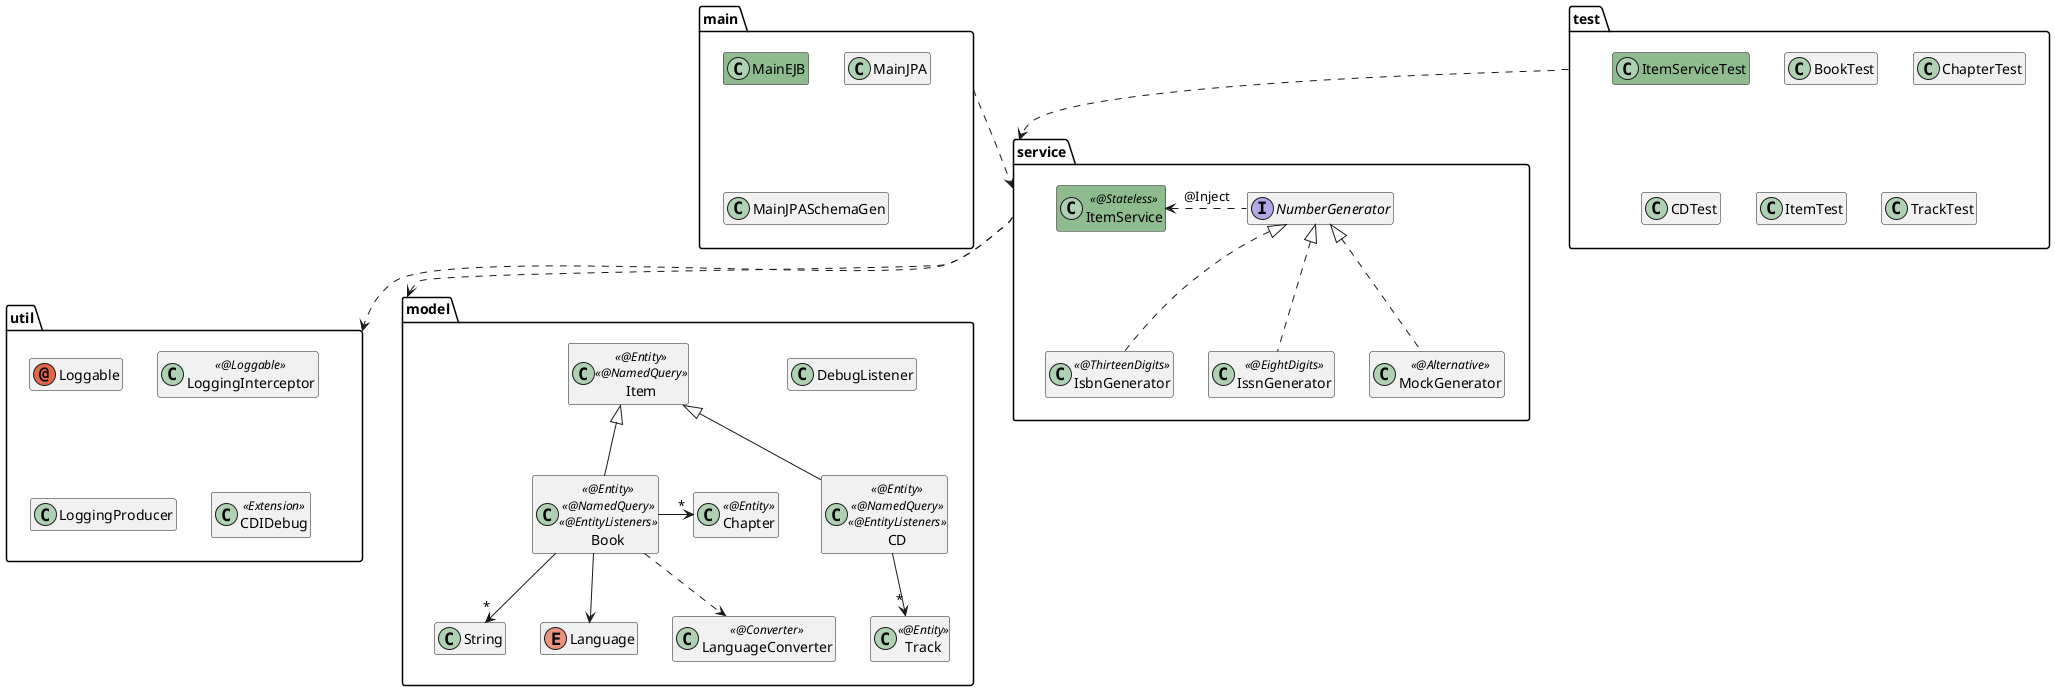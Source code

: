 @startuml

hide members

package "main" {
    class MainEJB #8FBC8F
    class MainJPA
    class MainJPASchemaGen
}
package "test" {
    class ItemServiceTest #8FBC8F
    class BookTest
    class ChapterTest
    class CDTest
    class ItemTest
    class TrackTest
}

package "service" {
    interface NumberGenerator
    class IsbnGenerator << @ThirteenDigits >>
    class IssnGenerator << @EightDigits >>
    class MockGenerator << @Alternative >>
    class ItemService << @Stateless >> #8FBC8F

    ItemService <.right. NumberGenerator : @Inject
    NumberGenerator <|.. IsbnGenerator
    NumberGenerator <|.. IssnGenerator
    NumberGenerator <|.. MockGenerator
}

package "model" {
    class DebugListener
    class Item << @Entity >> << @NamedQuery >>
    class CD << @Entity >> << @NamedQuery >> << @EntityListeners >>
    class Track << @Entity >>
    class Chapter << @Entity >>
    class Book << @Entity >> << @NamedQuery >> << @EntityListeners >>
    class String
    enum Language
    class LanguageConverter << @Converter >>

    Item <|-- CD
    Item <|-- Book
    CD --> "*" Track
    Book --> "*" String
    Book -right-> "*" Chapter
    Book --> Language
    Book ..> LanguageConverter
}

package "util" {
    annotation Loggable
    class LoggingInterceptor << @Loggable >>
    class LoggingProducer
    class CDIDebug << Extension >>
}

main ..> service
test ..> service
service ..> model
service ..> util

@enduml